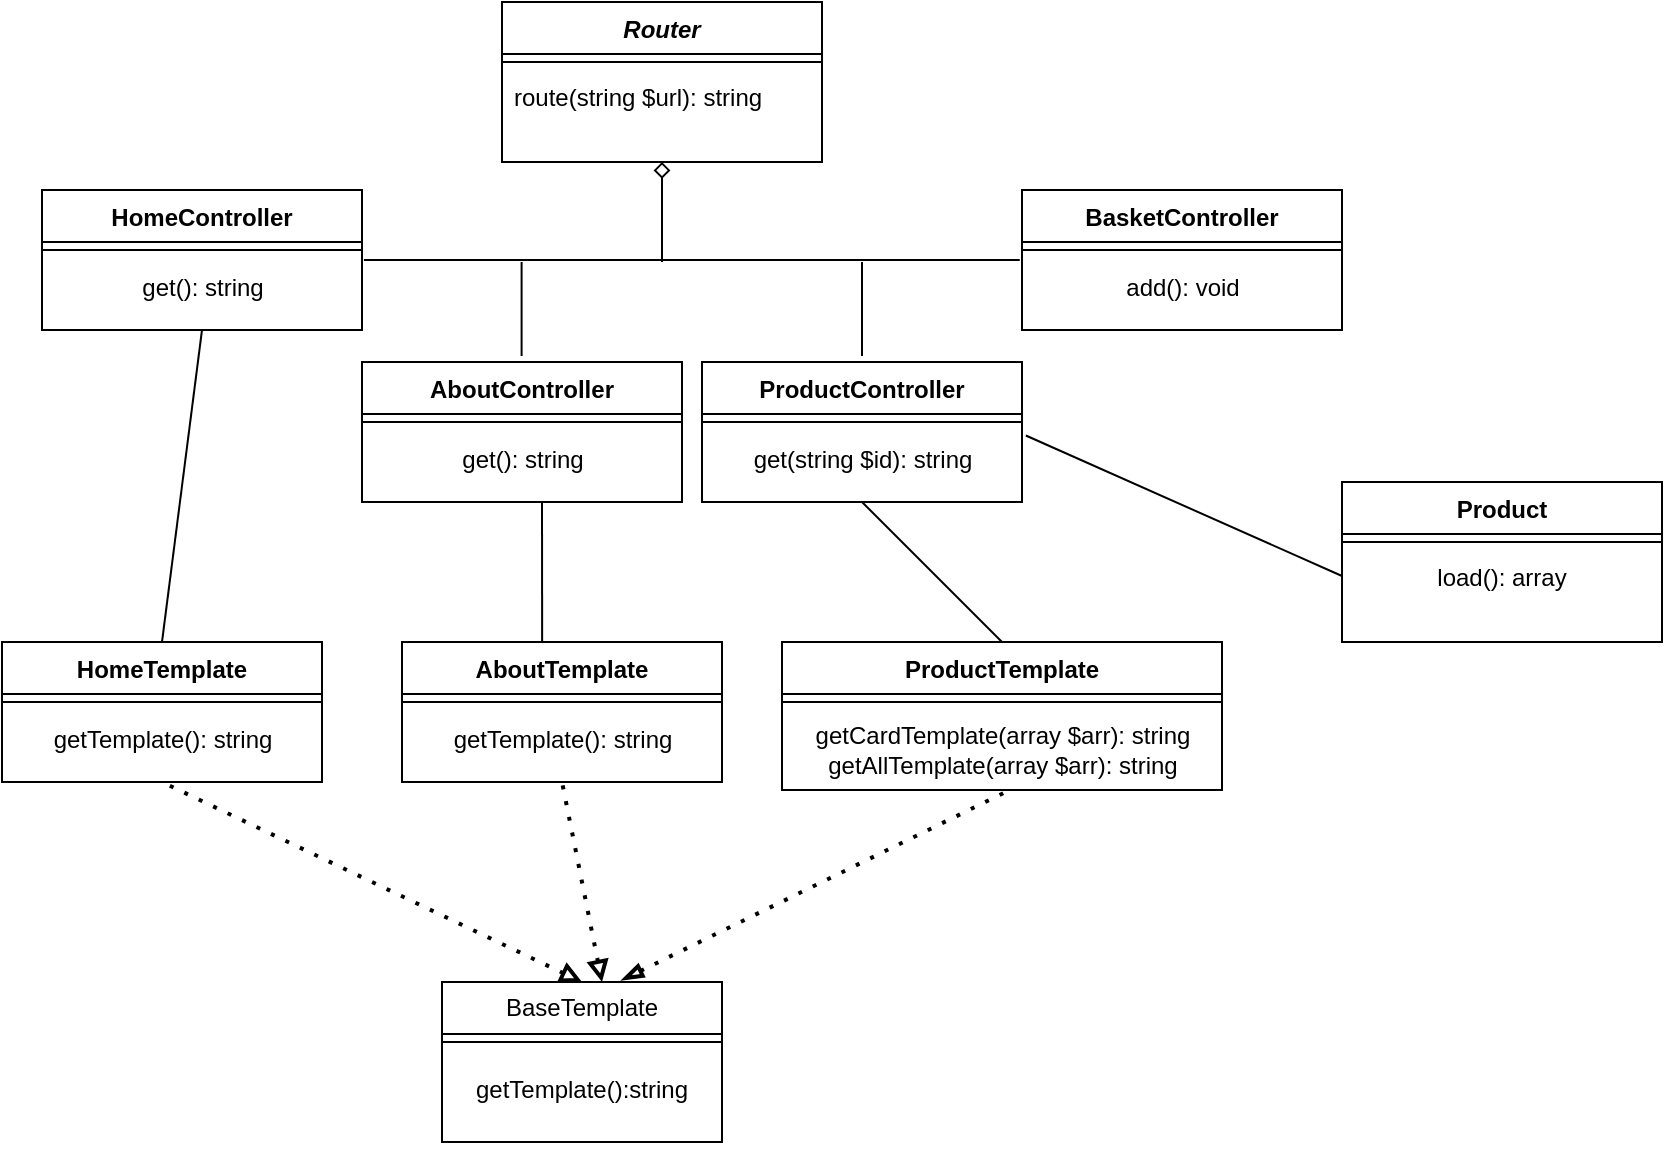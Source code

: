 <mxfile version="26.1.0">
  <diagram id="C5RBs43oDa-KdzZeNtuy" name="Page-1">
    <mxGraphModel dx="2022" dy="659" grid="1" gridSize="10" guides="1" tooltips="1" connect="1" arrows="1" fold="1" page="1" pageScale="1" pageWidth="827" pageHeight="1169" math="0" shadow="0">
      <root>
        <mxCell id="WIyWlLk6GJQsqaUBKTNV-0" />
        <mxCell id="WIyWlLk6GJQsqaUBKTNV-1" parent="WIyWlLk6GJQsqaUBKTNV-0" />
        <mxCell id="TTgsK-TqKLBcIJlGGCP8-12" style="rounded=0;orthogonalLoop=1;jettySize=auto;html=1;endArrow=none;startFill=0;startArrow=diamond;edgeStyle=orthogonalEdgeStyle;" edge="1" parent="WIyWlLk6GJQsqaUBKTNV-1" source="zkfFHV4jXpPFQw0GAbJ--0">
          <mxGeometry relative="1" as="geometry">
            <mxPoint x="300" y="250" as="targetPoint" />
            <Array as="points">
              <mxPoint x="300" y="250" />
            </Array>
          </mxGeometry>
        </mxCell>
        <mxCell id="zkfFHV4jXpPFQw0GAbJ--0" value="Router" style="swimlane;fontStyle=3;align=center;verticalAlign=top;childLayout=stackLayout;horizontal=1;startSize=26;horizontalStack=0;resizeParent=1;resizeLast=0;collapsible=1;marginBottom=0;rounded=0;shadow=0;strokeWidth=1;" parent="WIyWlLk6GJQsqaUBKTNV-1" vertex="1">
          <mxGeometry x="220" y="120" width="160" height="80" as="geometry">
            <mxRectangle x="230" y="140" width="160" height="26" as="alternateBounds" />
          </mxGeometry>
        </mxCell>
        <mxCell id="zkfFHV4jXpPFQw0GAbJ--4" value="" style="line;html=1;strokeWidth=1;align=left;verticalAlign=middle;spacingTop=-1;spacingLeft=3;spacingRight=3;rotatable=0;labelPosition=right;points=[];portConstraint=eastwest;" parent="zkfFHV4jXpPFQw0GAbJ--0" vertex="1">
          <mxGeometry y="26" width="160" height="8" as="geometry" />
        </mxCell>
        <mxCell id="zkfFHV4jXpPFQw0GAbJ--5" value="route(string $url): string" style="text;align=left;verticalAlign=top;spacingLeft=4;spacingRight=4;overflow=hidden;rotatable=0;points=[[0,0.5],[1,0.5]];portConstraint=eastwest;" parent="zkfFHV4jXpPFQw0GAbJ--0" vertex="1">
          <mxGeometry y="34" width="160" height="26" as="geometry" />
        </mxCell>
        <mxCell id="TTgsK-TqKLBcIJlGGCP8-0" style="edgeStyle=orthogonalEdgeStyle;rounded=0;orthogonalLoop=1;jettySize=auto;html=1;exitX=1;exitY=0.5;exitDx=0;exitDy=0;" edge="1" parent="zkfFHV4jXpPFQw0GAbJ--0" source="zkfFHV4jXpPFQw0GAbJ--5" target="zkfFHV4jXpPFQw0GAbJ--5">
          <mxGeometry relative="1" as="geometry" />
        </mxCell>
        <mxCell id="zkfFHV4jXpPFQw0GAbJ--6" value="Product" style="swimlane;fontStyle=1;align=center;verticalAlign=top;childLayout=stackLayout;horizontal=1;startSize=26;horizontalStack=0;resizeParent=1;resizeLast=0;collapsible=1;marginBottom=0;rounded=0;shadow=0;strokeWidth=1;" parent="WIyWlLk6GJQsqaUBKTNV-1" vertex="1">
          <mxGeometry x="640" y="360" width="160" height="80" as="geometry">
            <mxRectangle x="130" y="380" width="160" height="26" as="alternateBounds" />
          </mxGeometry>
        </mxCell>
        <mxCell id="zkfFHV4jXpPFQw0GAbJ--9" value="" style="line;html=1;strokeWidth=1;align=left;verticalAlign=middle;spacingTop=-1;spacingLeft=3;spacingRight=3;rotatable=0;labelPosition=right;points=[];portConstraint=eastwest;" parent="zkfFHV4jXpPFQw0GAbJ--6" vertex="1">
          <mxGeometry y="26" width="160" height="8" as="geometry" />
        </mxCell>
        <mxCell id="zkfFHV4jXpPFQw0GAbJ--11" value="load(): array" style="text;align=center;verticalAlign=top;spacingLeft=4;spacingRight=4;overflow=hidden;rotatable=0;points=[[0,0.5],[1,0.5]];portConstraint=eastwest;" parent="zkfFHV4jXpPFQw0GAbJ--6" vertex="1">
          <mxGeometry y="34" width="160" height="26" as="geometry" />
        </mxCell>
        <mxCell id="zkfFHV4jXpPFQw0GAbJ--13" value="HomeController" style="swimlane;fontStyle=1;align=center;verticalAlign=top;childLayout=stackLayout;horizontal=1;startSize=26;horizontalStack=0;resizeParent=1;resizeLast=0;collapsible=1;marginBottom=0;rounded=0;shadow=0;strokeWidth=1;" parent="WIyWlLk6GJQsqaUBKTNV-1" vertex="1">
          <mxGeometry x="-10" y="214" width="160" height="70" as="geometry">
            <mxRectangle x="340" y="380" width="170" height="26" as="alternateBounds" />
          </mxGeometry>
        </mxCell>
        <mxCell id="zkfFHV4jXpPFQw0GAbJ--15" value="" style="line;html=1;strokeWidth=1;align=left;verticalAlign=middle;spacingTop=-1;spacingLeft=3;spacingRight=3;rotatable=0;labelPosition=right;points=[];portConstraint=eastwest;" parent="zkfFHV4jXpPFQw0GAbJ--13" vertex="1">
          <mxGeometry y="26" width="160" height="8" as="geometry" />
        </mxCell>
        <mxCell id="TTgsK-TqKLBcIJlGGCP8-1" value="get(): string" style="text;html=1;align=center;verticalAlign=middle;resizable=0;points=[];autosize=1;strokeColor=none;fillColor=none;" vertex="1" parent="zkfFHV4jXpPFQw0GAbJ--13">
          <mxGeometry y="34" width="160" height="30" as="geometry" />
        </mxCell>
        <mxCell id="TTgsK-TqKLBcIJlGGCP8-2" value="AboutController" style="swimlane;fontStyle=1;align=center;verticalAlign=top;childLayout=stackLayout;horizontal=1;startSize=26;horizontalStack=0;resizeParent=1;resizeLast=0;collapsible=1;marginBottom=0;rounded=0;shadow=0;strokeWidth=1;" vertex="1" parent="WIyWlLk6GJQsqaUBKTNV-1">
          <mxGeometry x="150" y="300" width="160" height="70" as="geometry">
            <mxRectangle x="340" y="380" width="170" height="26" as="alternateBounds" />
          </mxGeometry>
        </mxCell>
        <mxCell id="TTgsK-TqKLBcIJlGGCP8-3" value="" style="line;html=1;strokeWidth=1;align=left;verticalAlign=middle;spacingTop=-1;spacingLeft=3;spacingRight=3;rotatable=0;labelPosition=right;points=[];portConstraint=eastwest;" vertex="1" parent="TTgsK-TqKLBcIJlGGCP8-2">
          <mxGeometry y="26" width="160" height="8" as="geometry" />
        </mxCell>
        <mxCell id="TTgsK-TqKLBcIJlGGCP8-4" value="get(): string" style="text;html=1;align=center;verticalAlign=middle;resizable=0;points=[];autosize=1;strokeColor=none;fillColor=none;" vertex="1" parent="TTgsK-TqKLBcIJlGGCP8-2">
          <mxGeometry y="34" width="160" height="30" as="geometry" />
        </mxCell>
        <mxCell id="TTgsK-TqKLBcIJlGGCP8-5" value="ProductController" style="swimlane;fontStyle=1;align=center;verticalAlign=top;childLayout=stackLayout;horizontal=1;startSize=26;horizontalStack=0;resizeParent=1;resizeLast=0;collapsible=1;marginBottom=0;rounded=0;shadow=0;strokeWidth=1;" vertex="1" parent="WIyWlLk6GJQsqaUBKTNV-1">
          <mxGeometry x="320" y="300" width="160" height="70" as="geometry">
            <mxRectangle x="340" y="380" width="170" height="26" as="alternateBounds" />
          </mxGeometry>
        </mxCell>
        <mxCell id="TTgsK-TqKLBcIJlGGCP8-6" value="" style="line;html=1;strokeWidth=1;align=left;verticalAlign=middle;spacingTop=-1;spacingLeft=3;spacingRight=3;rotatable=0;labelPosition=right;points=[];portConstraint=eastwest;" vertex="1" parent="TTgsK-TqKLBcIJlGGCP8-5">
          <mxGeometry y="26" width="160" height="8" as="geometry" />
        </mxCell>
        <mxCell id="TTgsK-TqKLBcIJlGGCP8-7" value="get(string $id): string" style="text;html=1;align=center;verticalAlign=middle;resizable=0;points=[];autosize=1;strokeColor=none;fillColor=none;" vertex="1" parent="TTgsK-TqKLBcIJlGGCP8-5">
          <mxGeometry y="34" width="160" height="30" as="geometry" />
        </mxCell>
        <mxCell id="TTgsK-TqKLBcIJlGGCP8-9" value="BasketController" style="swimlane;fontStyle=1;align=center;verticalAlign=top;childLayout=stackLayout;horizontal=1;startSize=26;horizontalStack=0;resizeParent=1;resizeLast=0;collapsible=1;marginBottom=0;rounded=0;shadow=0;strokeWidth=1;" vertex="1" parent="WIyWlLk6GJQsqaUBKTNV-1">
          <mxGeometry x="480" y="214" width="160" height="70" as="geometry">
            <mxRectangle x="340" y="380" width="170" height="26" as="alternateBounds" />
          </mxGeometry>
        </mxCell>
        <mxCell id="TTgsK-TqKLBcIJlGGCP8-10" value="" style="line;html=1;strokeWidth=1;align=left;verticalAlign=middle;spacingTop=-1;spacingLeft=3;spacingRight=3;rotatable=0;labelPosition=right;points=[];portConstraint=eastwest;" vertex="1" parent="TTgsK-TqKLBcIJlGGCP8-9">
          <mxGeometry y="26" width="160" height="8" as="geometry" />
        </mxCell>
        <mxCell id="TTgsK-TqKLBcIJlGGCP8-11" value="add(): void" style="text;html=1;align=center;verticalAlign=middle;resizable=0;points=[];autosize=1;strokeColor=none;fillColor=none;" vertex="1" parent="TTgsK-TqKLBcIJlGGCP8-9">
          <mxGeometry y="34" width="160" height="30" as="geometry" />
        </mxCell>
        <mxCell id="TTgsK-TqKLBcIJlGGCP8-17" value="" style="endArrow=none;html=1;rounded=0;entryX=-0.007;entryY=0.033;entryDx=0;entryDy=0;entryPerimeter=0;exitX=1.006;exitY=0.033;exitDx=0;exitDy=0;exitPerimeter=0;" edge="1" parent="WIyWlLk6GJQsqaUBKTNV-1" source="TTgsK-TqKLBcIJlGGCP8-1" target="TTgsK-TqKLBcIJlGGCP8-11">
          <mxGeometry width="50" height="50" relative="1" as="geometry">
            <mxPoint x="300" y="250" as="sourcePoint" />
            <mxPoint x="400" y="220" as="targetPoint" />
          </mxGeometry>
        </mxCell>
        <mxCell id="TTgsK-TqKLBcIJlGGCP8-19" value="" style="endArrow=none;html=1;rounded=0;" edge="1" parent="WIyWlLk6GJQsqaUBKTNV-1">
          <mxGeometry width="50" height="50" relative="1" as="geometry">
            <mxPoint x="400" y="297" as="sourcePoint" />
            <mxPoint x="400" y="250" as="targetPoint" />
          </mxGeometry>
        </mxCell>
        <mxCell id="TTgsK-TqKLBcIJlGGCP8-20" value="" style="endArrow=none;html=1;rounded=0;" edge="1" parent="WIyWlLk6GJQsqaUBKTNV-1">
          <mxGeometry width="50" height="50" relative="1" as="geometry">
            <mxPoint x="229.8" y="297" as="sourcePoint" />
            <mxPoint x="229.8" y="250" as="targetPoint" />
          </mxGeometry>
        </mxCell>
        <mxCell id="TTgsK-TqKLBcIJlGGCP8-21" value="HomeTemplate" style="swimlane;fontStyle=1;align=center;verticalAlign=top;childLayout=stackLayout;horizontal=1;startSize=26;horizontalStack=0;resizeParent=1;resizeLast=0;collapsible=1;marginBottom=0;rounded=0;shadow=0;strokeWidth=1;" vertex="1" parent="WIyWlLk6GJQsqaUBKTNV-1">
          <mxGeometry x="-30" y="440" width="160" height="70" as="geometry">
            <mxRectangle x="-30" y="440" width="170" height="26" as="alternateBounds" />
          </mxGeometry>
        </mxCell>
        <mxCell id="TTgsK-TqKLBcIJlGGCP8-22" value="" style="line;html=1;strokeWidth=1;align=left;verticalAlign=middle;spacingTop=-1;spacingLeft=3;spacingRight=3;rotatable=0;labelPosition=right;points=[];portConstraint=eastwest;" vertex="1" parent="TTgsK-TqKLBcIJlGGCP8-21">
          <mxGeometry y="26" width="160" height="8" as="geometry" />
        </mxCell>
        <mxCell id="TTgsK-TqKLBcIJlGGCP8-23" value="getTemplate(): string" style="text;html=1;align=center;verticalAlign=middle;resizable=0;points=[];autosize=1;strokeColor=none;fillColor=none;" vertex="1" parent="TTgsK-TqKLBcIJlGGCP8-21">
          <mxGeometry y="34" width="160" height="30" as="geometry" />
        </mxCell>
        <mxCell id="TTgsK-TqKLBcIJlGGCP8-24" value="AboutTemplate" style="swimlane;fontStyle=1;align=center;verticalAlign=top;childLayout=stackLayout;horizontal=1;startSize=26;horizontalStack=0;resizeParent=1;resizeLast=0;collapsible=1;marginBottom=0;rounded=0;shadow=0;strokeWidth=1;" vertex="1" parent="WIyWlLk6GJQsqaUBKTNV-1">
          <mxGeometry x="170" y="440" width="160" height="70" as="geometry">
            <mxRectangle x="340" y="380" width="170" height="26" as="alternateBounds" />
          </mxGeometry>
        </mxCell>
        <mxCell id="TTgsK-TqKLBcIJlGGCP8-25" value="" style="line;html=1;strokeWidth=1;align=left;verticalAlign=middle;spacingTop=-1;spacingLeft=3;spacingRight=3;rotatable=0;labelPosition=right;points=[];portConstraint=eastwest;" vertex="1" parent="TTgsK-TqKLBcIJlGGCP8-24">
          <mxGeometry y="26" width="160" height="8" as="geometry" />
        </mxCell>
        <mxCell id="TTgsK-TqKLBcIJlGGCP8-26" value="getTemplate(): string" style="text;html=1;align=center;verticalAlign=middle;resizable=0;points=[];autosize=1;strokeColor=none;fillColor=none;" vertex="1" parent="TTgsK-TqKLBcIJlGGCP8-24">
          <mxGeometry y="34" width="160" height="30" as="geometry" />
        </mxCell>
        <mxCell id="TTgsK-TqKLBcIJlGGCP8-27" value="ProductTemplate" style="swimlane;fontStyle=1;align=center;verticalAlign=top;childLayout=stackLayout;horizontal=1;startSize=26;horizontalStack=0;resizeParent=1;resizeLast=0;collapsible=1;marginBottom=0;rounded=0;shadow=0;strokeWidth=1;" vertex="1" parent="WIyWlLk6GJQsqaUBKTNV-1">
          <mxGeometry x="360" y="440" width="220" height="74" as="geometry">
            <mxRectangle x="340" y="380" width="170" height="26" as="alternateBounds" />
          </mxGeometry>
        </mxCell>
        <mxCell id="TTgsK-TqKLBcIJlGGCP8-28" value="" style="line;html=1;strokeWidth=1;align=left;verticalAlign=middle;spacingTop=-1;spacingLeft=3;spacingRight=3;rotatable=0;labelPosition=right;points=[];portConstraint=eastwest;" vertex="1" parent="TTgsK-TqKLBcIJlGGCP8-27">
          <mxGeometry y="26" width="220" height="8" as="geometry" />
        </mxCell>
        <mxCell id="TTgsK-TqKLBcIJlGGCP8-29" value="getCardTemplate(array $arr): string&lt;div&gt;getAllTemplate(array $arr): string&lt;/div&gt;" style="text;html=1;align=center;verticalAlign=middle;resizable=0;points=[];autosize=1;strokeColor=none;fillColor=none;" vertex="1" parent="TTgsK-TqKLBcIJlGGCP8-27">
          <mxGeometry y="34" width="220" height="40" as="geometry" />
        </mxCell>
        <mxCell id="TTgsK-TqKLBcIJlGGCP8-33" value="" style="endArrow=none;html=1;rounded=0;exitX=0.438;exitY=0;exitDx=0;exitDy=0;exitPerimeter=0;" edge="1" parent="WIyWlLk6GJQsqaUBKTNV-1" source="TTgsK-TqKLBcIJlGGCP8-24">
          <mxGeometry width="50" height="50" relative="1" as="geometry">
            <mxPoint x="200" y="420" as="sourcePoint" />
            <mxPoint x="240" y="370" as="targetPoint" />
          </mxGeometry>
        </mxCell>
        <mxCell id="TTgsK-TqKLBcIJlGGCP8-34" value="" style="endArrow=none;html=1;rounded=0;entryX=0.5;entryY=1;entryDx=0;entryDy=0;exitX=0.5;exitY=0;exitDx=0;exitDy=0;" edge="1" parent="WIyWlLk6GJQsqaUBKTNV-1" source="TTgsK-TqKLBcIJlGGCP8-21" target="zkfFHV4jXpPFQw0GAbJ--13">
          <mxGeometry width="50" height="50" relative="1" as="geometry">
            <mxPoint x="25" y="368" as="sourcePoint" />
            <mxPoint x="75" y="318" as="targetPoint" />
          </mxGeometry>
        </mxCell>
        <mxCell id="TTgsK-TqKLBcIJlGGCP8-35" value="" style="endArrow=none;html=1;rounded=0;entryX=0.5;entryY=1;entryDx=0;entryDy=0;exitX=0.5;exitY=0;exitDx=0;exitDy=0;" edge="1" parent="WIyWlLk6GJQsqaUBKTNV-1" source="TTgsK-TqKLBcIJlGGCP8-27" target="TTgsK-TqKLBcIJlGGCP8-5">
          <mxGeometry width="50" height="50" relative="1" as="geometry">
            <mxPoint x="410" y="430" as="sourcePoint" />
            <mxPoint x="460" y="380" as="targetPoint" />
          </mxGeometry>
        </mxCell>
        <mxCell id="TTgsK-TqKLBcIJlGGCP8-41" value="BaseTemplate" style="swimlane;fontStyle=0;childLayout=stackLayout;horizontal=1;startSize=26;fillColor=none;horizontalStack=0;resizeParent=1;resizeParentMax=0;resizeLast=0;collapsible=1;marginBottom=0;whiteSpace=wrap;html=1;" vertex="1" parent="WIyWlLk6GJQsqaUBKTNV-1">
          <mxGeometry x="190" y="610" width="140" height="80" as="geometry">
            <mxRectangle x="-10" y="585" width="100" height="30" as="alternateBounds" />
          </mxGeometry>
        </mxCell>
        <mxCell id="TTgsK-TqKLBcIJlGGCP8-46" style="edgeStyle=none;rounded=0;orthogonalLoop=1;jettySize=auto;html=1;exitX=0;exitY=0.5;exitDx=0;exitDy=0;entryX=1;entryY=0.5;entryDx=0;entryDy=0;endArrow=none;startFill=0;" edge="1" parent="TTgsK-TqKLBcIJlGGCP8-41">
          <mxGeometry relative="1" as="geometry">
            <mxPoint y="30" as="sourcePoint" />
            <mxPoint x="140" y="30" as="targetPoint" />
          </mxGeometry>
        </mxCell>
        <mxCell id="TTgsK-TqKLBcIJlGGCP8-44" value="&lt;div&gt;&lt;br&gt;&lt;/div&gt;getTemplate():string" style="text;strokeColor=none;fillColor=none;align=center;verticalAlign=top;spacingLeft=4;spacingRight=4;overflow=hidden;rotatable=0;points=[[0,0.5],[1,0.5]];portConstraint=eastwest;whiteSpace=wrap;html=1;" vertex="1" parent="TTgsK-TqKLBcIJlGGCP8-41">
          <mxGeometry y="26" width="140" height="54" as="geometry" />
        </mxCell>
        <mxCell id="TTgsK-TqKLBcIJlGGCP8-47" value="" style="endArrow=none;dashed=1;html=1;dashPattern=1 3;strokeWidth=2;rounded=0;entryX=0.521;entryY=0.991;entryDx=0;entryDy=0;entryPerimeter=0;startArrow=blockThin;startFill=0;" edge="1" parent="WIyWlLk6GJQsqaUBKTNV-1" target="TTgsK-TqKLBcIJlGGCP8-29">
          <mxGeometry width="50" height="50" relative="1" as="geometry">
            <mxPoint x="280" y="609" as="sourcePoint" />
            <mxPoint x="500" y="550" as="targetPoint" />
          </mxGeometry>
        </mxCell>
        <mxCell id="TTgsK-TqKLBcIJlGGCP8-48" value="" style="endArrow=none;dashed=1;html=1;dashPattern=1 3;strokeWidth=2;rounded=0;entryX=0.5;entryY=1;entryDx=0;entryDy=0;startArrow=block;startFill=0;" edge="1" parent="WIyWlLk6GJQsqaUBKTNV-1" target="TTgsK-TqKLBcIJlGGCP8-24">
          <mxGeometry width="50" height="50" relative="1" as="geometry">
            <mxPoint x="270" y="610" as="sourcePoint" />
            <mxPoint x="280" y="540" as="targetPoint" />
          </mxGeometry>
        </mxCell>
        <mxCell id="TTgsK-TqKLBcIJlGGCP8-49" value="" style="endArrow=none;dashed=1;html=1;dashPattern=1 3;strokeWidth=2;rounded=0;entryX=0.5;entryY=1;entryDx=0;entryDy=0;exitX=0.5;exitY=0;exitDx=0;exitDy=0;startArrow=block;startFill=0;" edge="1" parent="WIyWlLk6GJQsqaUBKTNV-1" source="TTgsK-TqKLBcIJlGGCP8-41" target="TTgsK-TqKLBcIJlGGCP8-21">
          <mxGeometry width="50" height="50" relative="1" as="geometry">
            <mxPoint x="25" y="610" as="sourcePoint" />
            <mxPoint x="75" y="560" as="targetPoint" />
          </mxGeometry>
        </mxCell>
        <mxCell id="TTgsK-TqKLBcIJlGGCP8-50" value="" style="endArrow=none;html=1;rounded=0;exitX=1.012;exitY=0.092;exitDx=0;exitDy=0;exitPerimeter=0;entryX=0;entryY=0.5;entryDx=0;entryDy=0;" edge="1" parent="WIyWlLk6GJQsqaUBKTNV-1" source="TTgsK-TqKLBcIJlGGCP8-7" target="zkfFHV4jXpPFQw0GAbJ--11">
          <mxGeometry width="50" height="50" relative="1" as="geometry">
            <mxPoint x="610" y="470" as="sourcePoint" />
            <mxPoint x="660" y="420" as="targetPoint" />
          </mxGeometry>
        </mxCell>
      </root>
    </mxGraphModel>
  </diagram>
</mxfile>
